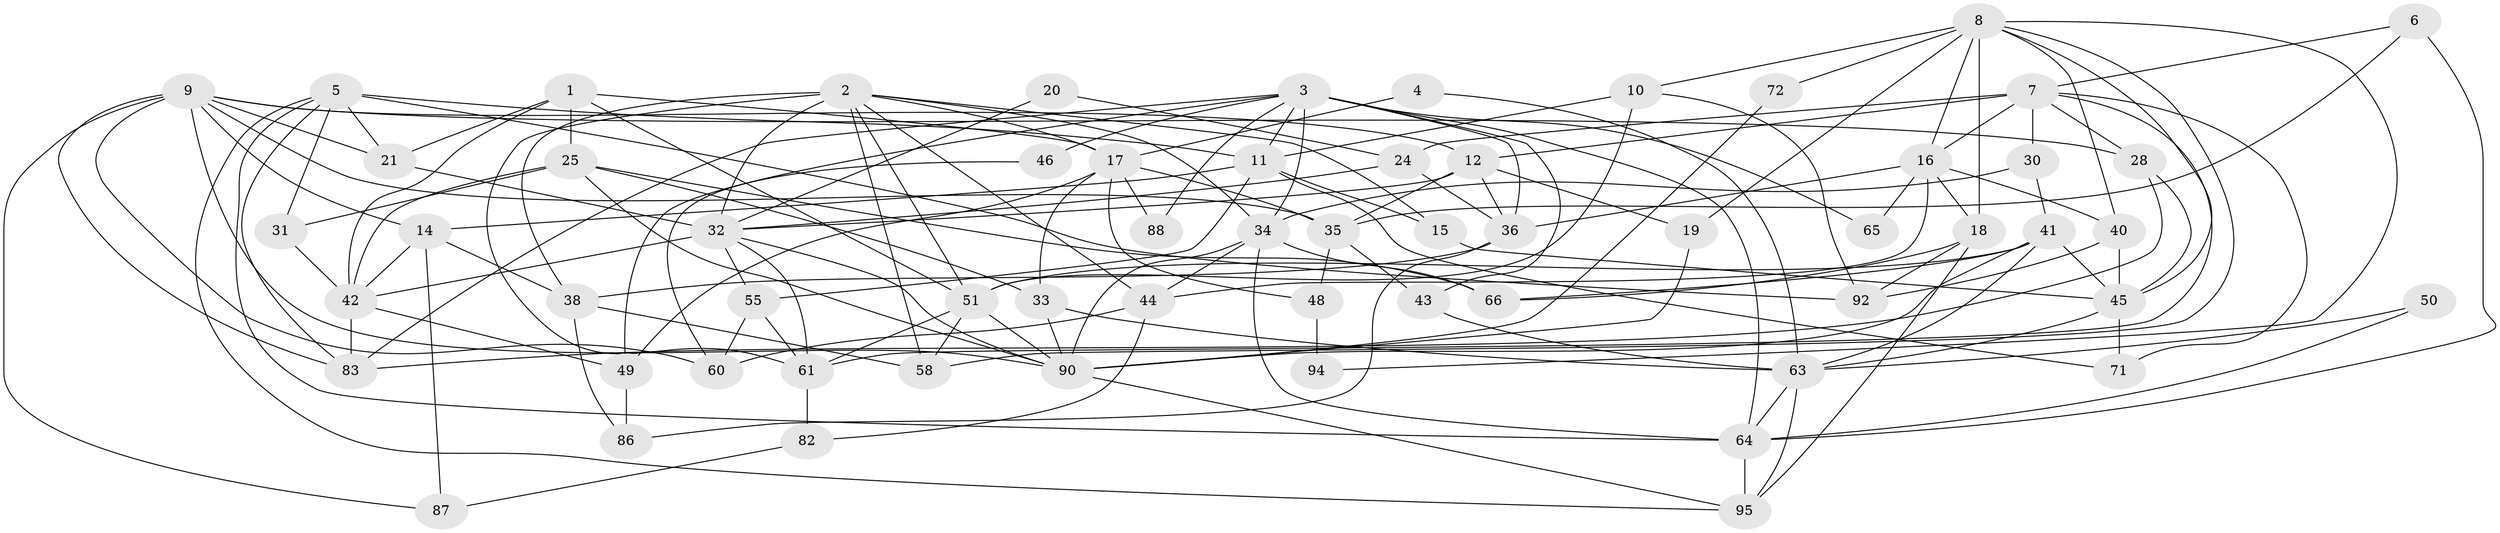 // Generated by graph-tools (version 1.1) at 2025/52/02/27/25 19:52:05]
// undirected, 61 vertices, 152 edges
graph export_dot {
graph [start="1"]
  node [color=gray90,style=filled];
  1 [super="+78"];
  2 [super="+77"];
  3 [super="+13"];
  4;
  5 [super="+62"];
  6;
  7 [super="+39"];
  8 [super="+47"];
  9 [super="+27"];
  10 [super="+23"];
  11 [super="+81"];
  12 [super="+67"];
  14 [super="+68"];
  15;
  16 [super="+22"];
  17 [super="+53"];
  18 [super="+29"];
  19;
  20;
  21 [super="+84"];
  24 [super="+54"];
  25 [super="+26"];
  28;
  30;
  31;
  32 [super="+56"];
  33 [super="+37"];
  34 [super="+80"];
  35 [super="+73"];
  36 [super="+75"];
  38 [super="+76"];
  40 [super="+85"];
  41 [super="+52"];
  42 [super="+79"];
  43;
  44 [super="+57"];
  45 [super="+74"];
  46;
  48;
  49 [super="+93"];
  50;
  51 [super="+59"];
  55 [super="+70"];
  58;
  60;
  61 [super="+89"];
  63 [super="+69"];
  64 [super="+96"];
  65;
  66;
  71;
  72;
  82;
  83;
  86;
  87;
  88;
  90 [super="+91"];
  92;
  94;
  95;
  1 -- 21;
  1 -- 42;
  1 -- 51;
  1 -- 17;
  1 -- 25;
  2 -- 32;
  2 -- 15;
  2 -- 61;
  2 -- 17;
  2 -- 44;
  2 -- 51;
  2 -- 34;
  2 -- 58;
  2 -- 38;
  3 -- 43;
  3 -- 83;
  3 -- 88;
  3 -- 36;
  3 -- 65;
  3 -- 49;
  3 -- 34;
  3 -- 11;
  3 -- 46;
  3 -- 64;
  4 -- 17;
  4 -- 63;
  5 -- 83;
  5 -- 11;
  5 -- 92;
  5 -- 64;
  5 -- 95;
  5 -- 31;
  5 -- 21;
  6 -- 7;
  6 -- 64;
  6 -- 35;
  7 -- 30;
  7 -- 28;
  7 -- 71;
  7 -- 24;
  7 -- 16;
  7 -- 12;
  7 -- 61;
  8 -- 18;
  8 -- 19;
  8 -- 58;
  8 -- 10;
  8 -- 16;
  8 -- 40;
  8 -- 72;
  8 -- 94;
  8 -- 45;
  9 -- 28;
  9 -- 87;
  9 -- 60;
  9 -- 83;
  9 -- 90;
  9 -- 12;
  9 -- 35;
  9 -- 14;
  9 -- 21;
  10 -- 92;
  10 -- 51;
  10 -- 11;
  11 -- 55;
  11 -- 71;
  11 -- 14;
  11 -- 15;
  12 -- 19;
  12 -- 32;
  12 -- 35;
  12 -- 36;
  14 -- 87;
  14 -- 38;
  14 -- 42;
  15 -- 45;
  16 -- 65;
  16 -- 44;
  16 -- 36;
  16 -- 18;
  16 -- 40;
  17 -- 48;
  17 -- 88;
  17 -- 49;
  17 -- 33;
  17 -- 35;
  18 -- 95;
  18 -- 92;
  18 -- 66;
  19 -- 90;
  20 -- 24;
  20 -- 32;
  21 -- 32;
  24 -- 32;
  24 -- 36;
  25 -- 31;
  25 -- 42;
  25 -- 33;
  25 -- 66;
  25 -- 90;
  28 -- 83;
  28 -- 45;
  30 -- 41;
  30 -- 34;
  31 -- 42;
  32 -- 42;
  32 -- 55;
  32 -- 90;
  32 -- 61;
  33 -- 63;
  33 -- 90;
  34 -- 66;
  34 -- 44;
  34 -- 64;
  34 -- 90;
  35 -- 48;
  35 -- 43;
  36 -- 86;
  36 -- 38;
  38 -- 58;
  38 -- 86;
  40 -- 45 [weight=2];
  40 -- 92;
  41 -- 66;
  41 -- 90;
  41 -- 45;
  41 -- 51;
  41 -- 63;
  42 -- 83;
  42 -- 49;
  43 -- 63;
  44 -- 82;
  44 -- 60;
  45 -- 63;
  45 -- 71;
  46 -- 60;
  48 -- 94;
  49 -- 86;
  50 -- 64;
  50 -- 63;
  51 -- 58;
  51 -- 90;
  51 -- 61;
  55 -- 60;
  55 -- 61;
  61 -- 82 [weight=2];
  63 -- 95;
  63 -- 64;
  64 -- 95;
  72 -- 90;
  82 -- 87;
  90 -- 95;
}

